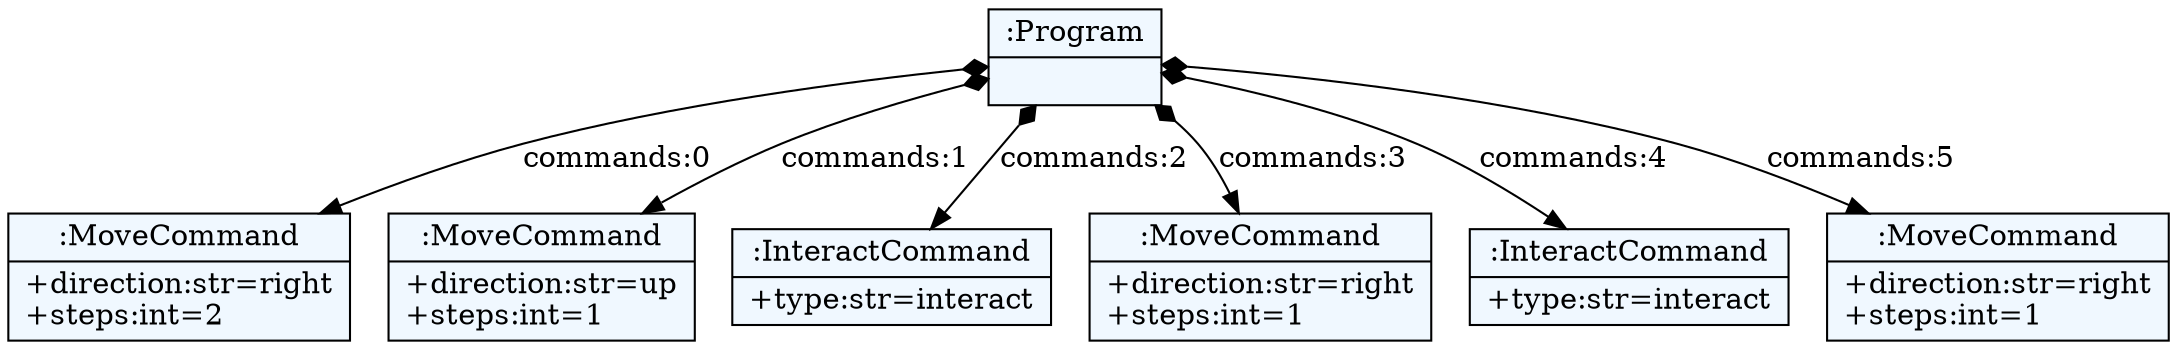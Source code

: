 
    digraph xtext {
    fontname = "Bitstream Vera Sans"
    fontsize = 8
    node[
        shape=record,
        style=filled,
        fillcolor=aliceblue
    ]
    edge[dir=black,arrowtail=empty]


44193008 -> 44193104 [label="commands:0" arrowtail=diamond dir=both]
44193104[label="{:MoveCommand|+direction:str=right\l+steps:int=2\l}"]
44193008 -> 44193136 [label="commands:1" arrowtail=diamond dir=both]
44193136[label="{:MoveCommand|+direction:str=up\l+steps:int=1\l}"]
44193008 -> 44193168 [label="commands:2" arrowtail=diamond dir=both]
44193168[label="{:InteractCommand|+type:str=interact\l}"]
44193008 -> 44193200 [label="commands:3" arrowtail=diamond dir=both]
44193200[label="{:MoveCommand|+direction:str=right\l+steps:int=1\l}"]
44193008 -> 44193264 [label="commands:4" arrowtail=diamond dir=both]
44193264[label="{:InteractCommand|+type:str=interact\l}"]
44193008 -> 44193232 [label="commands:5" arrowtail=diamond dir=both]
44193232[label="{:MoveCommand|+direction:str=right\l+steps:int=1\l}"]
44193008[label="{:Program|}"]

}
